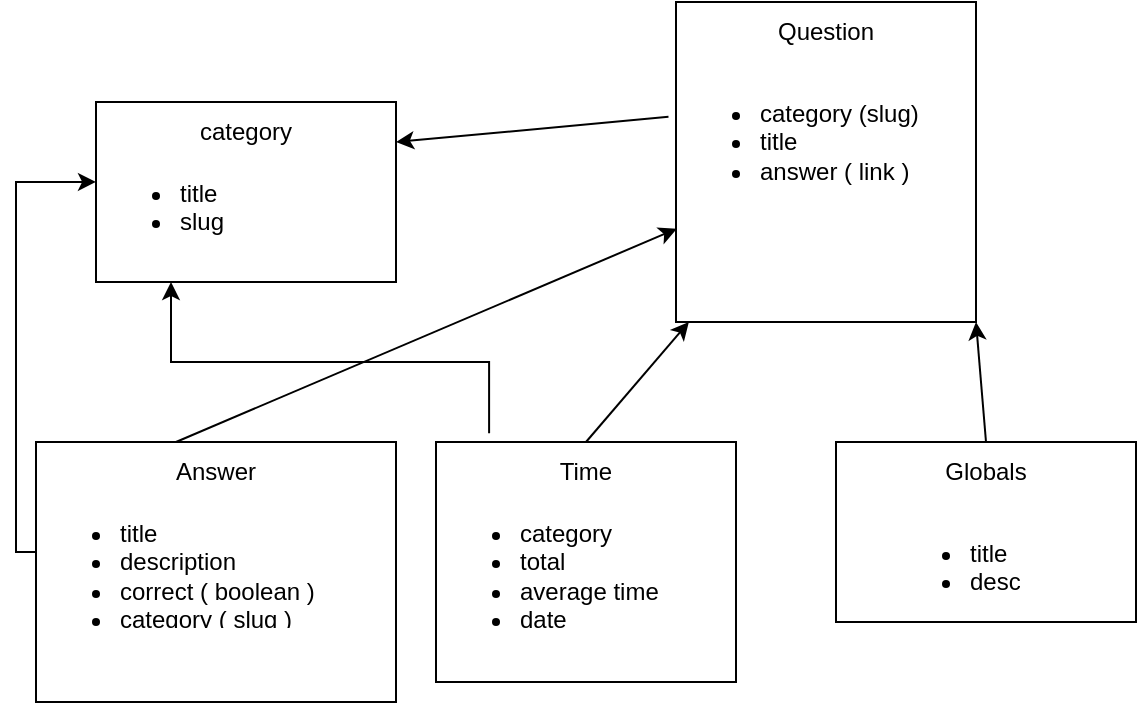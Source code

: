<mxfile version="20.5.1" type="github">
  <diagram id="UcJCMl55EjCGCDBUz7oQ" name="Page-1">
    <mxGraphModel dx="981" dy="526" grid="1" gridSize="10" guides="1" tooltips="1" connect="1" arrows="1" fold="1" page="1" pageScale="1" pageWidth="850" pageHeight="1100" math="0" shadow="0">
      <root>
        <mxCell id="0" />
        <mxCell id="1" parent="0" />
        <mxCell id="FNp3MqdQNDzeuMjORnVR-1" value="" style="rounded=0;whiteSpace=wrap;html=1;" vertex="1" parent="1">
          <mxGeometry x="475" y="330" width="150" height="160" as="geometry" />
        </mxCell>
        <mxCell id="FNp3MqdQNDzeuMjORnVR-2" value="Question" style="text;html=1;strokeColor=none;fillColor=none;align=center;verticalAlign=middle;whiteSpace=wrap;rounded=0;" vertex="1" parent="1">
          <mxGeometry x="520" y="330" width="60" height="30" as="geometry" />
        </mxCell>
        <mxCell id="FNp3MqdQNDzeuMjORnVR-3" value="" style="rounded=0;whiteSpace=wrap;html=1;" vertex="1" parent="1">
          <mxGeometry x="155" y="550" width="180" height="130" as="geometry" />
        </mxCell>
        <mxCell id="FNp3MqdQNDzeuMjORnVR-4" value="Answer" style="text;html=1;strokeColor=none;fillColor=none;align=center;verticalAlign=middle;whiteSpace=wrap;rounded=0;" vertex="1" parent="1">
          <mxGeometry x="215" y="550" width="60" height="30" as="geometry" />
        </mxCell>
        <mxCell id="FNp3MqdQNDzeuMjORnVR-5" value="" style="rounded=0;whiteSpace=wrap;html=1;" vertex="1" parent="1">
          <mxGeometry x="355" y="550" width="150" height="120" as="geometry" />
        </mxCell>
        <mxCell id="FNp3MqdQNDzeuMjORnVR-6" value="Time" style="text;html=1;strokeColor=none;fillColor=none;align=center;verticalAlign=middle;whiteSpace=wrap;rounded=0;" vertex="1" parent="1">
          <mxGeometry x="400" y="550" width="60" height="30" as="geometry" />
        </mxCell>
        <mxCell id="FNp3MqdQNDzeuMjORnVR-7" value="" style="rounded=0;whiteSpace=wrap;html=1;" vertex="1" parent="1">
          <mxGeometry x="555" y="550" width="150" height="90" as="geometry" />
        </mxCell>
        <mxCell id="FNp3MqdQNDzeuMjORnVR-8" value="Globals" style="text;html=1;strokeColor=none;fillColor=none;align=center;verticalAlign=middle;whiteSpace=wrap;rounded=0;" vertex="1" parent="1">
          <mxGeometry x="600" y="550" width="60" height="30" as="geometry" />
        </mxCell>
        <mxCell id="FNp3MqdQNDzeuMjORnVR-10" value="" style="endArrow=classic;html=1;rounded=0;exitX=0.5;exitY=0;exitDx=0;exitDy=0;" edge="1" parent="1" source="FNp3MqdQNDzeuMjORnVR-5" target="FNp3MqdQNDzeuMjORnVR-1">
          <mxGeometry width="50" height="50" relative="1" as="geometry">
            <mxPoint x="435" y="550" as="sourcePoint" />
            <mxPoint x="485" y="500" as="targetPoint" />
          </mxGeometry>
        </mxCell>
        <mxCell id="FNp3MqdQNDzeuMjORnVR-11" value="" style="endArrow=classic;html=1;rounded=0;exitX=0.5;exitY=0;exitDx=0;exitDy=0;entryX=0.003;entryY=0.641;entryDx=0;entryDy=0;entryPerimeter=0;" edge="1" parent="1" target="FNp3MqdQNDzeuMjORnVR-13">
          <mxGeometry width="50" height="50" relative="1" as="geometry">
            <mxPoint x="225" y="550" as="sourcePoint" />
            <mxPoint x="225" y="490" as="targetPoint" />
          </mxGeometry>
        </mxCell>
        <mxCell id="FNp3MqdQNDzeuMjORnVR-12" value="" style="endArrow=classic;html=1;rounded=0;exitX=0.5;exitY=0;exitDx=0;exitDy=0;entryX=1;entryY=1;entryDx=0;entryDy=0;" edge="1" parent="1" source="FNp3MqdQNDzeuMjORnVR-7" target="FNp3MqdQNDzeuMjORnVR-1">
          <mxGeometry width="50" height="50" relative="1" as="geometry">
            <mxPoint x="585" y="550" as="sourcePoint" />
            <mxPoint x="715" y="483.415" as="targetPoint" />
          </mxGeometry>
        </mxCell>
        <mxCell id="FNp3MqdQNDzeuMjORnVR-13" value="&lt;ul&gt;&lt;li&gt;category (slug)&lt;/li&gt;&lt;li&gt;title&lt;/li&gt;&lt;li&gt;answer ( link )&lt;/li&gt;&lt;/ul&gt;" style="text;strokeColor=none;fillColor=none;html=1;whiteSpace=wrap;verticalAlign=top;overflow=hidden;align=left;horizontal=1;" vertex="1" parent="1">
          <mxGeometry x="475" y="360" width="150" height="130" as="geometry" />
        </mxCell>
        <mxCell id="FNp3MqdQNDzeuMjORnVR-14" value="&lt;ul&gt;&lt;li&gt;title&lt;/li&gt;&lt;li&gt;description&lt;/li&gt;&lt;li&gt;correct ( boolean )&lt;/li&gt;&lt;li&gt;category ( slug )&lt;/li&gt;&lt;/ul&gt;" style="text;strokeColor=none;fillColor=none;html=1;whiteSpace=wrap;verticalAlign=top;overflow=hidden;align=left;horizontal=1;" vertex="1" parent="1">
          <mxGeometry x="155" y="570" width="180" height="70" as="geometry" />
        </mxCell>
        <mxCell id="FNp3MqdQNDzeuMjORnVR-15" value="" style="rounded=0;whiteSpace=wrap;html=1;" vertex="1" parent="1">
          <mxGeometry x="185" y="380" width="150" height="90" as="geometry" />
        </mxCell>
        <mxCell id="FNp3MqdQNDzeuMjORnVR-16" value="category" style="text;html=1;strokeColor=none;fillColor=none;align=center;verticalAlign=middle;whiteSpace=wrap;rounded=0;" vertex="1" parent="1">
          <mxGeometry x="230" y="380" width="60" height="30" as="geometry" />
        </mxCell>
        <mxCell id="FNp3MqdQNDzeuMjORnVR-17" value="" style="edgeStyle=elbowEdgeStyle;elbow=vertical;endArrow=classic;html=1;rounded=0;entryX=0;entryY=0.444;entryDx=0;entryDy=0;entryPerimeter=0;" edge="1" parent="1" source="FNp3MqdQNDzeuMjORnVR-14" target="FNp3MqdQNDzeuMjORnVR-15">
          <mxGeometry width="50" height="50" relative="1" as="geometry">
            <mxPoint x="95" y="610" as="sourcePoint" />
            <mxPoint x="135" y="520" as="targetPoint" />
            <Array as="points">
              <mxPoint x="145" y="500" />
              <mxPoint x="145" y="420" />
              <mxPoint x="165" y="420" />
            </Array>
          </mxGeometry>
        </mxCell>
        <mxCell id="FNp3MqdQNDzeuMjORnVR-18" value="&lt;ul&gt;&lt;li&gt;title&lt;/li&gt;&lt;li&gt;slug&lt;/li&gt;&lt;/ul&gt;" style="text;strokeColor=none;fillColor=none;html=1;whiteSpace=wrap;verticalAlign=top;overflow=hidden;align=left;horizontal=1;" vertex="1" parent="1">
          <mxGeometry x="185" y="400" width="150" height="70" as="geometry" />
        </mxCell>
        <mxCell id="FNp3MqdQNDzeuMjORnVR-19" value="" style="endArrow=classic;html=1;rounded=0;exitX=-0.025;exitY=0.211;exitDx=0;exitDy=0;exitPerimeter=0;entryX=1;entryY=0;entryDx=0;entryDy=0;" edge="1" parent="1" source="FNp3MqdQNDzeuMjORnVR-13" target="FNp3MqdQNDzeuMjORnVR-18">
          <mxGeometry width="50" height="50" relative="1" as="geometry">
            <mxPoint x="405" y="390" as="sourcePoint" />
            <mxPoint x="455" y="340" as="targetPoint" />
          </mxGeometry>
        </mxCell>
        <mxCell id="FNp3MqdQNDzeuMjORnVR-21" value="&lt;ul&gt;&lt;li&gt;category&amp;nbsp;&lt;/li&gt;&lt;li&gt;total&lt;/li&gt;&lt;li&gt;average time&lt;/li&gt;&lt;li&gt;date&lt;/li&gt;&lt;/ul&gt;" style="text;strokeColor=none;fillColor=none;html=1;whiteSpace=wrap;verticalAlign=top;overflow=hidden;align=left;horizontal=1;" vertex="1" parent="1">
          <mxGeometry x="355" y="570" width="150" height="70" as="geometry" />
        </mxCell>
        <mxCell id="FNp3MqdQNDzeuMjORnVR-22" value="" style="edgeStyle=elbowEdgeStyle;elbow=vertical;endArrow=classic;html=1;rounded=0;entryX=0.25;entryY=1;entryDx=0;entryDy=0;exitX=0.177;exitY=-0.036;exitDx=0;exitDy=0;exitPerimeter=0;" edge="1" parent="1" source="FNp3MqdQNDzeuMjORnVR-5" target="FNp3MqdQNDzeuMjORnVR-18">
          <mxGeometry width="50" height="50" relative="1" as="geometry">
            <mxPoint x="155" y="615.0" as="sourcePoint" />
            <mxPoint x="185" y="429.96" as="targetPoint" />
            <Array as="points">
              <mxPoint x="305" y="510" />
              <mxPoint x="165" y="740" />
              <mxPoint x="85" y="560" />
              <mxPoint x="75" y="660" />
              <mxPoint x="325" y="730" />
              <mxPoint x="145" y="510" />
              <mxPoint x="145" y="430" />
              <mxPoint x="165" y="430" />
            </Array>
          </mxGeometry>
        </mxCell>
        <mxCell id="FNp3MqdQNDzeuMjORnVR-23" value="&lt;ul&gt;&lt;li&gt;title&lt;/li&gt;&lt;li&gt;desc&lt;/li&gt;&lt;/ul&gt;" style="text;strokeColor=none;fillColor=none;html=1;whiteSpace=wrap;verticalAlign=top;overflow=hidden;align=left;horizontal=1;" vertex="1" parent="1">
          <mxGeometry x="580" y="580" width="100" height="55" as="geometry" />
        </mxCell>
      </root>
    </mxGraphModel>
  </diagram>
</mxfile>
